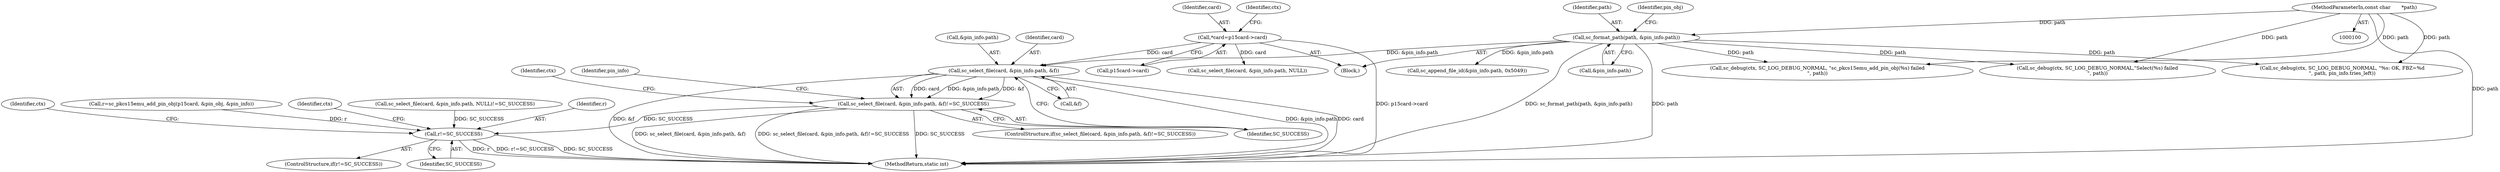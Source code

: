 digraph "0_OpenSC_8fe377e93b4b56060e5bbfb6f3142ceaeca744fa_21@pointer" {
"1000450" [label="(Call,sc_select_file(card, &pin_info.path, &f))"];
"1000111" [label="(Call,*card=p15card->card)"];
"1000223" [label="(Call,sc_format_path(path, &pin_info.path))"];
"1000102" [label="(MethodParameterIn,const char       *path)"];
"1000449" [label="(Call,sc_select_file(card, &pin_info.path, &f)!=SC_SUCCESS)"];
"1000487" [label="(Call,r!=SC_SUCCESS)"];
"1000486" [label="(ControlStructure,if(r!=SC_SUCCESS))"];
"1000224" [label="(Identifier,path)"];
"1000491" [label="(Call,sc_debug(ctx, SC_LOG_DEBUG_NORMAL, \"sc_pkcs15emu_add_pin_obj(%s) failed\n\", path))"];
"1000492" [label="(Identifier,ctx)"];
"1000461" [label="(Identifier,ctx)"];
"1000111" [label="(Call,*card=p15card->card)"];
"1000478" [label="(Call,r=sc_pkcs15emu_add_pin_obj(p15card, &pin_obj, &pin_info))"];
"1000225" [label="(Call,&pin_info.path)"];
"1000448" [label="(ControlStructure,if(sc_select_file(card, &pin_info.path, &f)!=SC_SUCCESS))"];
"1000498" [label="(Call,sc_debug(ctx, SC_LOG_DEBUG_NORMAL, \"%s: OK, FBZ=%d\n\", path, pin_info.tries_left))"];
"1000499" [label="(Identifier,ctx)"];
"1000109" [label="(Block,)"];
"1000450" [label="(Call,sc_select_file(card, &pin_info.path, &f))"];
"1000458" [label="(Identifier,SC_SUCCESS)"];
"1000456" [label="(Call,&f)"];
"1000489" [label="(Identifier,SC_SUCCESS)"];
"1000102" [label="(MethodParameterIn,const char       *path)"];
"1000305" [label="(Call,sc_select_file(card, &pin_info.path, NULL)!=SC_SUCCESS)"];
"1000469" [label="(Identifier,pin_info)"];
"1000113" [label="(Call,p15card->card)"];
"1000112" [label="(Identifier,card)"];
"1000487" [label="(Call,r!=SC_SUCCESS)"];
"1000452" [label="(Call,&pin_info.path)"];
"1000223" [label="(Call,sc_format_path(path, &pin_info.path))"];
"1000488" [label="(Identifier,r)"];
"1000508" [label="(MethodReturn,static int)"];
"1000118" [label="(Identifier,ctx)"];
"1000449" [label="(Call,sc_select_file(card, &pin_info.path, &f)!=SC_SUCCESS)"];
"1000306" [label="(Call,sc_select_file(card, &pin_info.path, NULL))"];
"1000298" [label="(Call,sc_append_file_id(&pin_info.path, 0x5049))"];
"1000460" [label="(Call,sc_debug(ctx, SC_LOG_DEBUG_NORMAL,\"Select(%s) failed\n\", path))"];
"1000231" [label="(Identifier,pin_obj)"];
"1000451" [label="(Identifier,card)"];
"1000450" -> "1000449"  [label="AST: "];
"1000450" -> "1000456"  [label="CFG: "];
"1000451" -> "1000450"  [label="AST: "];
"1000452" -> "1000450"  [label="AST: "];
"1000456" -> "1000450"  [label="AST: "];
"1000458" -> "1000450"  [label="CFG: "];
"1000450" -> "1000508"  [label="DDG: &pin_info.path"];
"1000450" -> "1000508"  [label="DDG: card"];
"1000450" -> "1000508"  [label="DDG: &f"];
"1000450" -> "1000449"  [label="DDG: card"];
"1000450" -> "1000449"  [label="DDG: &pin_info.path"];
"1000450" -> "1000449"  [label="DDG: &f"];
"1000111" -> "1000450"  [label="DDG: card"];
"1000223" -> "1000450"  [label="DDG: &pin_info.path"];
"1000111" -> "1000109"  [label="AST: "];
"1000111" -> "1000113"  [label="CFG: "];
"1000112" -> "1000111"  [label="AST: "];
"1000113" -> "1000111"  [label="AST: "];
"1000118" -> "1000111"  [label="CFG: "];
"1000111" -> "1000508"  [label="DDG: p15card->card"];
"1000111" -> "1000306"  [label="DDG: card"];
"1000223" -> "1000109"  [label="AST: "];
"1000223" -> "1000225"  [label="CFG: "];
"1000224" -> "1000223"  [label="AST: "];
"1000225" -> "1000223"  [label="AST: "];
"1000231" -> "1000223"  [label="CFG: "];
"1000223" -> "1000508"  [label="DDG: sc_format_path(path, &pin_info.path)"];
"1000223" -> "1000508"  [label="DDG: path"];
"1000102" -> "1000223"  [label="DDG: path"];
"1000223" -> "1000298"  [label="DDG: &pin_info.path"];
"1000223" -> "1000460"  [label="DDG: path"];
"1000223" -> "1000491"  [label="DDG: path"];
"1000223" -> "1000498"  [label="DDG: path"];
"1000102" -> "1000100"  [label="AST: "];
"1000102" -> "1000508"  [label="DDG: path"];
"1000102" -> "1000460"  [label="DDG: path"];
"1000102" -> "1000491"  [label="DDG: path"];
"1000102" -> "1000498"  [label="DDG: path"];
"1000449" -> "1000448"  [label="AST: "];
"1000449" -> "1000458"  [label="CFG: "];
"1000458" -> "1000449"  [label="AST: "];
"1000461" -> "1000449"  [label="CFG: "];
"1000469" -> "1000449"  [label="CFG: "];
"1000449" -> "1000508"  [label="DDG: sc_select_file(card, &pin_info.path, &f)"];
"1000449" -> "1000508"  [label="DDG: sc_select_file(card, &pin_info.path, &f)!=SC_SUCCESS"];
"1000449" -> "1000508"  [label="DDG: SC_SUCCESS"];
"1000449" -> "1000487"  [label="DDG: SC_SUCCESS"];
"1000487" -> "1000486"  [label="AST: "];
"1000487" -> "1000489"  [label="CFG: "];
"1000488" -> "1000487"  [label="AST: "];
"1000489" -> "1000487"  [label="AST: "];
"1000492" -> "1000487"  [label="CFG: "];
"1000499" -> "1000487"  [label="CFG: "];
"1000487" -> "1000508"  [label="DDG: SC_SUCCESS"];
"1000487" -> "1000508"  [label="DDG: r"];
"1000487" -> "1000508"  [label="DDG: r!=SC_SUCCESS"];
"1000478" -> "1000487"  [label="DDG: r"];
"1000305" -> "1000487"  [label="DDG: SC_SUCCESS"];
}
